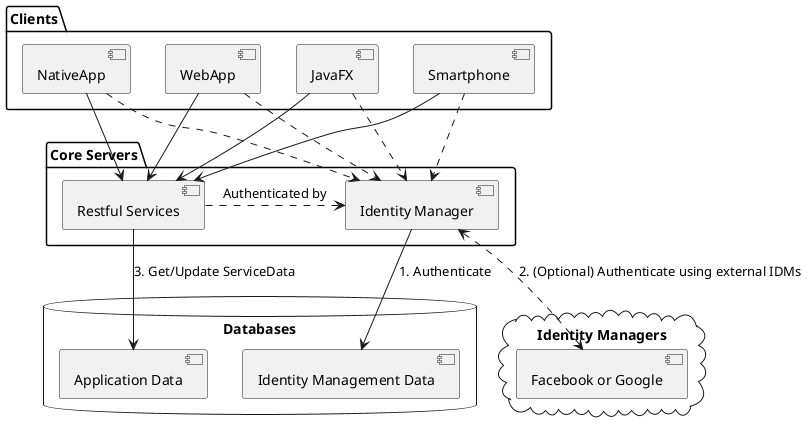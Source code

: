 @startuml

package "Clients" {
  [NativeApp] as nativeapp
  [WebApp] as angular
  [JavaFX] as javafx
  [Smartphone] as smartapp
}

package "Core Servers" {
        [Restful Services] as restful
        [Identity Manager] as idm
}

cloud "Identity Managers" {
    [Facebook or Google] as fb
}

database "Databases" {
  [Identity Management Data] as authdata
  [Application Data] as appdata
}

[nativeapp] ..> [idm]
[angular] ..> [idm]
[javafx] ..> [idm]
[smartapp] ..> [idm]

[idm] -down-> [authdata] : 1. Authenticate
[idm] <..> [fb] : 2. (Optional) Authenticate using external IDMs

[nativeapp] -> [restful]
[angular] -> [restful]
[javafx] -> [restful]
[smartapp] -> [restful]

[restful] -down-> [appdata] : 3. Get/Update ServiceData
[idm] <.right. [restful] : Authenticated by

@enduml